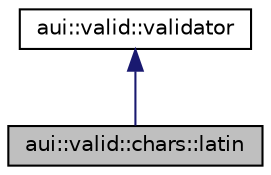 digraph "aui::valid::chars::latin"
{
 // LATEX_PDF_SIZE
  edge [fontname="Helvetica",fontsize="10",labelfontname="Helvetica",labelfontsize="10"];
  node [fontname="Helvetica",fontsize="10",shape=record];
  Node1 [label="aui::valid::chars::latin",height=0.2,width=0.4,color="black", fillcolor="grey75", style="filled", fontcolor="black",tooltip=" "];
  Node2 -> Node1 [dir="back",color="midnightblue",fontsize="10",style="solid",fontname="Helvetica"];
  Node2 [label="aui::valid::validator",height=0.2,width=0.4,color="black", fillcolor="white", style="filled",URL="$structaui_1_1valid_1_1validator.html",tooltip=" "];
}

